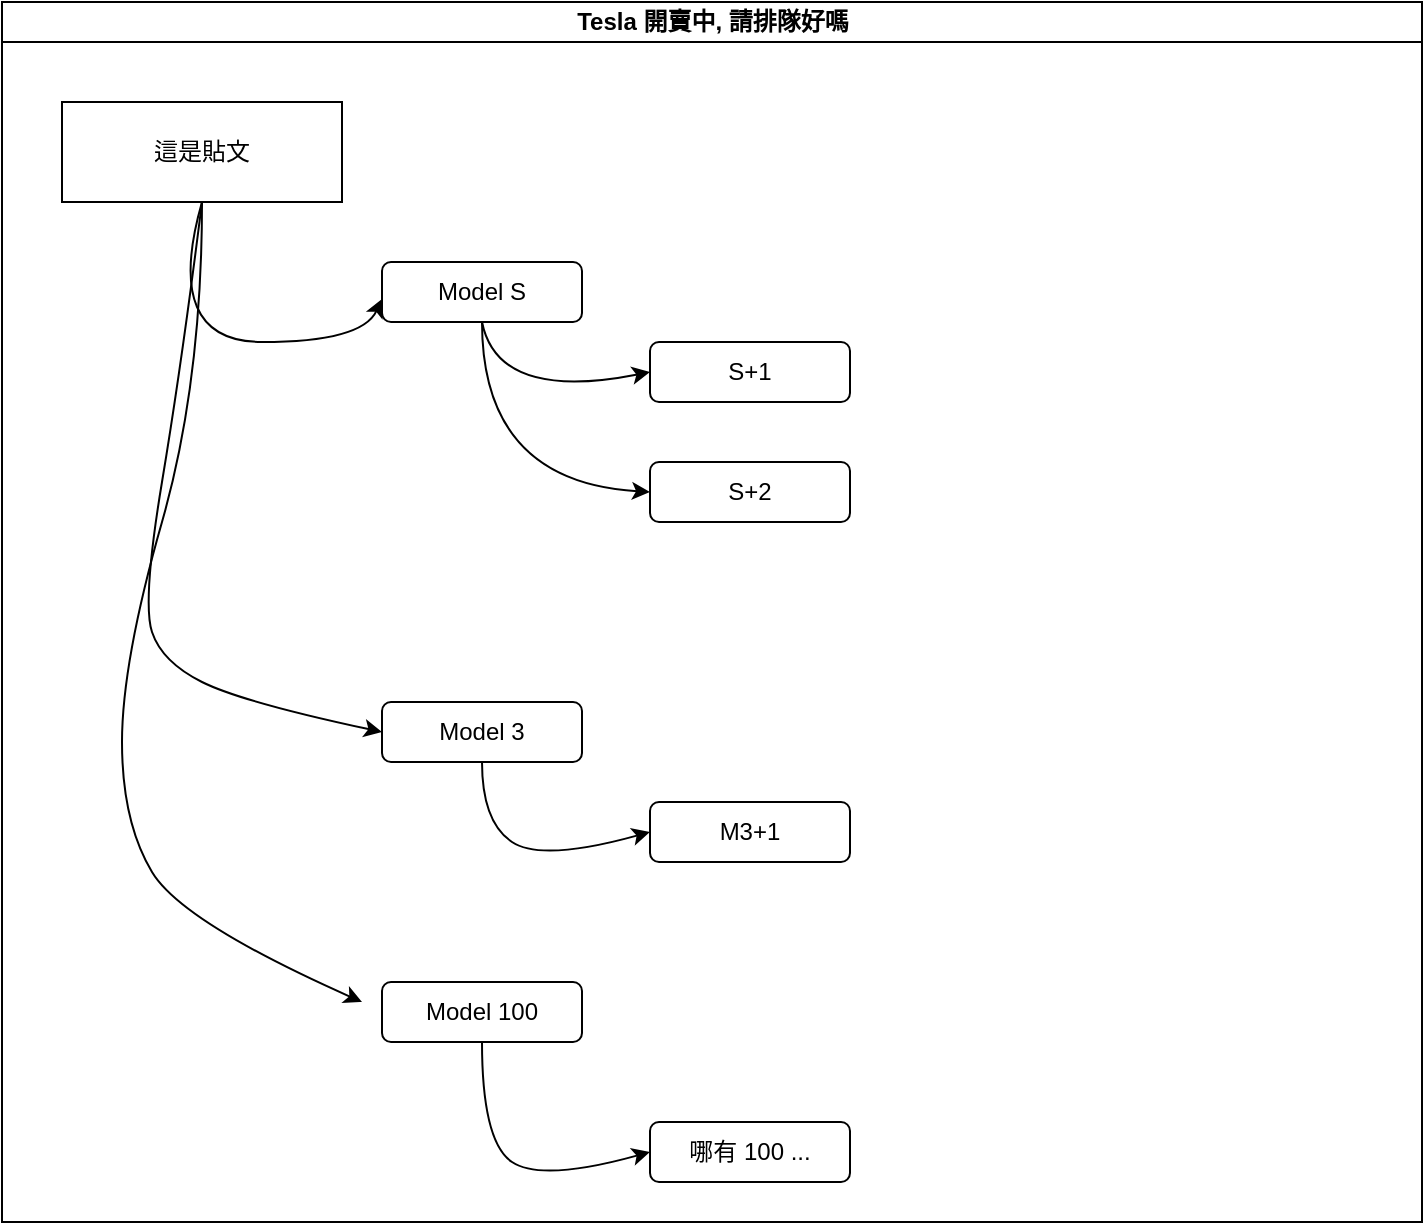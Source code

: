 <mxfile version="20.4.2" type="github">
  <diagram id="prtHgNgQTEPvFCAcTncT" name="Page-1">
    <mxGraphModel dx="1181" dy="767" grid="1" gridSize="10" guides="1" tooltips="1" connect="1" arrows="1" fold="1" page="1" pageScale="1" pageWidth="827" pageHeight="1169" math="0" shadow="0">
      <root>
        <mxCell id="0" />
        <mxCell id="1" parent="0" />
        <mxCell id="dNxyNK7c78bLwvsdeMH5-11" value="Tesla 開賣中, 請排隊好嗎" style="swimlane;html=1;startSize=20;horizontal=1;containerType=tree;glass=0;" parent="1" vertex="1">
          <mxGeometry x="40" y="40" width="710" height="610" as="geometry" />
        </mxCell>
        <UserObject label="這是貼文" name="Tessa Miller" position="CFO" location="Office 1" email="me@example.com" placeholders="1" link="https://www.draw.io" id="dNxyNK7c78bLwvsdeMH5-12">
          <mxCell style="whiteSpace=wrap;html=1;rounded=0;glass=0;treeMoving=1;treeFolding=1;" parent="dNxyNK7c78bLwvsdeMH5-11" vertex="1">
            <mxGeometry x="30" y="50" width="140" height="50" as="geometry" />
          </mxCell>
        </UserObject>
        <mxCell id="WpMNWaotwqzlzrTOEVe7-23" value="" style="curved=1;endArrow=classic;html=1;rounded=0;entryX=0;entryY=0.617;entryDx=0;entryDy=0;entryPerimeter=0;" edge="1" parent="dNxyNK7c78bLwvsdeMH5-11" target="WpMNWaotwqzlzrTOEVe7-26">
          <mxGeometry width="50" height="50" relative="1" as="geometry">
            <mxPoint x="100" y="100" as="sourcePoint" />
            <mxPoint x="221" y="162" as="targetPoint" />
            <Array as="points">
              <mxPoint x="80" y="170" />
              <mxPoint x="180" y="170" />
            </Array>
          </mxGeometry>
        </mxCell>
        <mxCell id="WpMNWaotwqzlzrTOEVe7-26" value="Model S" style="rounded=1;whiteSpace=wrap;html=1;" vertex="1" parent="dNxyNK7c78bLwvsdeMH5-11">
          <mxGeometry x="190" y="130" width="100" height="30" as="geometry" />
        </mxCell>
        <mxCell id="WpMNWaotwqzlzrTOEVe7-27" value="Model 3" style="rounded=1;whiteSpace=wrap;html=1;" vertex="1" parent="dNxyNK7c78bLwvsdeMH5-11">
          <mxGeometry x="190" y="350" width="100" height="30" as="geometry" />
        </mxCell>
        <mxCell id="WpMNWaotwqzlzrTOEVe7-28" value="S+1" style="rounded=1;whiteSpace=wrap;html=1;" vertex="1" parent="dNxyNK7c78bLwvsdeMH5-11">
          <mxGeometry x="324" y="170" width="100" height="30" as="geometry" />
        </mxCell>
        <mxCell id="WpMNWaotwqzlzrTOEVe7-29" value="S+2" style="rounded=1;whiteSpace=wrap;html=1;" vertex="1" parent="dNxyNK7c78bLwvsdeMH5-11">
          <mxGeometry x="324" y="230" width="100" height="30" as="geometry" />
        </mxCell>
        <mxCell id="WpMNWaotwqzlzrTOEVe7-30" value="M3+1" style="rounded=1;whiteSpace=wrap;html=1;" vertex="1" parent="dNxyNK7c78bLwvsdeMH5-11">
          <mxGeometry x="324" y="400" width="100" height="30" as="geometry" />
        </mxCell>
        <mxCell id="WpMNWaotwqzlzrTOEVe7-31" value="Model 100" style="rounded=1;whiteSpace=wrap;html=1;" vertex="1" parent="dNxyNK7c78bLwvsdeMH5-11">
          <mxGeometry x="190" y="490" width="100" height="30" as="geometry" />
        </mxCell>
        <mxCell id="WpMNWaotwqzlzrTOEVe7-32" value="哪有 100 ..." style="rounded=1;whiteSpace=wrap;html=1;" vertex="1" parent="dNxyNK7c78bLwvsdeMH5-11">
          <mxGeometry x="324" y="560" width="100" height="30" as="geometry" />
        </mxCell>
        <mxCell id="WpMNWaotwqzlzrTOEVe7-33" value="" style="curved=1;endArrow=classic;html=1;rounded=0;entryX=0;entryY=0.5;entryDx=0;entryDy=0;exitX=0.5;exitY=1;exitDx=0;exitDy=0;" edge="1" parent="dNxyNK7c78bLwvsdeMH5-11" source="dNxyNK7c78bLwvsdeMH5-12" target="WpMNWaotwqzlzrTOEVe7-27">
          <mxGeometry width="50" height="50" relative="1" as="geometry">
            <mxPoint x="100" y="110" as="sourcePoint" />
            <mxPoint x="200" y="158.51" as="targetPoint" />
            <Array as="points">
              <mxPoint x="90" y="180" />
              <mxPoint x="70" y="300" />
              <mxPoint x="80" y="330" />
              <mxPoint x="120" y="350" />
            </Array>
          </mxGeometry>
        </mxCell>
        <mxCell id="WpMNWaotwqzlzrTOEVe7-35" value="" style="curved=1;endArrow=classic;html=1;rounded=0;entryX=0;entryY=0.5;entryDx=0;entryDy=0;exitX=0.5;exitY=1;exitDx=0;exitDy=0;" edge="1" parent="dNxyNK7c78bLwvsdeMH5-11" source="WpMNWaotwqzlzrTOEVe7-26" target="WpMNWaotwqzlzrTOEVe7-28">
          <mxGeometry width="50" height="50" relative="1" as="geometry">
            <mxPoint x="110" y="110" as="sourcePoint" />
            <mxPoint x="200" y="158.51" as="targetPoint" />
            <Array as="points">
              <mxPoint x="248" y="200" />
            </Array>
          </mxGeometry>
        </mxCell>
        <mxCell id="WpMNWaotwqzlzrTOEVe7-49" value="" style="curved=1;endArrow=classic;html=1;rounded=0;entryX=0;entryY=0.5;entryDx=0;entryDy=0;exitX=0.5;exitY=1;exitDx=0;exitDy=0;" edge="1" parent="dNxyNK7c78bLwvsdeMH5-11" source="WpMNWaotwqzlzrTOEVe7-27" target="WpMNWaotwqzlzrTOEVe7-30">
          <mxGeometry width="50" height="50" relative="1" as="geometry">
            <mxPoint x="250" y="170" as="sourcePoint" />
            <mxPoint x="334" y="195" as="targetPoint" />
            <Array as="points">
              <mxPoint x="240" y="410" />
              <mxPoint x="270" y="430" />
            </Array>
          </mxGeometry>
        </mxCell>
        <mxCell id="WpMNWaotwqzlzrTOEVe7-50" value="" style="curved=1;endArrow=classic;html=1;rounded=0;entryX=0;entryY=0.5;entryDx=0;entryDy=0;exitX=0.5;exitY=1;exitDx=0;exitDy=0;" edge="1" parent="dNxyNK7c78bLwvsdeMH5-11" source="WpMNWaotwqzlzrTOEVe7-31" target="WpMNWaotwqzlzrTOEVe7-32">
          <mxGeometry width="50" height="50" relative="1" as="geometry">
            <mxPoint x="240" y="540" as="sourcePoint" />
            <mxPoint x="324" y="575" as="targetPoint" />
            <Array as="points">
              <mxPoint x="240" y="570" />
              <mxPoint x="270" y="590" />
            </Array>
          </mxGeometry>
        </mxCell>
        <mxCell id="WpMNWaotwqzlzrTOEVe7-34" value="" style="curved=1;endArrow=classic;html=1;rounded=0;exitX=0.5;exitY=1;exitDx=0;exitDy=0;" edge="1" parent="1" source="dNxyNK7c78bLwvsdeMH5-12">
          <mxGeometry width="50" height="50" relative="1" as="geometry">
            <mxPoint x="150" y="150" as="sourcePoint" />
            <mxPoint x="220" y="540" as="targetPoint" />
            <Array as="points">
              <mxPoint x="140" y="230" />
              <mxPoint x="100" y="370" />
              <mxPoint x="100" y="450" />
              <mxPoint x="130" y="500" />
            </Array>
          </mxGeometry>
        </mxCell>
        <mxCell id="WpMNWaotwqzlzrTOEVe7-36" value="" style="curved=1;endArrow=classic;html=1;rounded=0;entryX=0;entryY=0.5;entryDx=0;entryDy=0;" edge="1" parent="1" target="WpMNWaotwqzlzrTOEVe7-29">
          <mxGeometry width="50" height="50" relative="1" as="geometry">
            <mxPoint x="280" y="200" as="sourcePoint" />
            <mxPoint x="374" y="235" as="targetPoint" />
            <Array as="points">
              <mxPoint x="280" y="280" />
            </Array>
          </mxGeometry>
        </mxCell>
      </root>
    </mxGraphModel>
  </diagram>
</mxfile>

